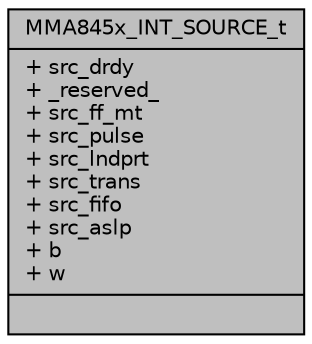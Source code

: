 digraph "MMA845x_INT_SOURCE_t"
{
  edge [fontname="Helvetica",fontsize="10",labelfontname="Helvetica",labelfontsize="10"];
  node [fontname="Helvetica",fontsize="10",shape=record];
  Node1 [label="{MMA845x_INT_SOURCE_t\n|+ src_drdy\l+ _reserved_\l+ src_ff_mt\l+ src_pulse\l+ src_lndprt\l+ src_trans\l+ src_fifo\l+ src_aslp\l+ b\l+ w\l|}",height=0.2,width=0.4,color="black", fillcolor="grey75", style="filled", fontcolor="black"];
}
